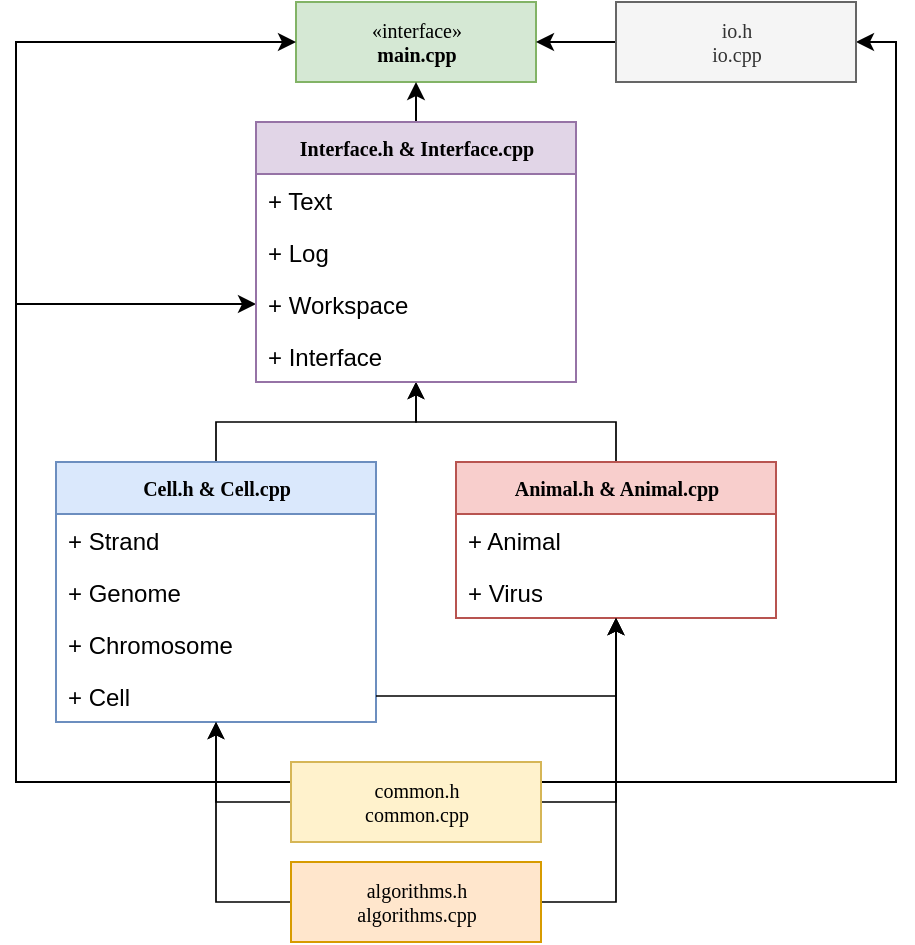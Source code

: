 <mxfile version="20.8.16" type="device"><diagram name="Page-1" id="c4acf3e9-155e-7222-9cf6-157b1a14988f"><mxGraphModel dx="1147" dy="703" grid="1" gridSize="10" guides="1" tooltips="1" connect="1" arrows="1" fold="1" page="1" pageScale="1" pageWidth="850" pageHeight="1100" background="none" math="0" shadow="0"><root><mxCell id="0"/><mxCell id="1" parent="0"/><mxCell id="uU0eDVhorqXpbtZ_4VuR-15" value="" style="edgeStyle=orthogonalEdgeStyle;orthogonalLoop=1;jettySize=auto;html=1;entryX=0.5;entryY=1;entryDx=0;entryDy=0;exitX=0.5;exitY=0;exitDx=0;exitDy=0;jumpStyle=none;strokeWidth=0.85;rounded=0;" parent="1" source="uU0eDVhorqXpbtZ_4VuR-2" target="5MQwT-gOFTOqJSM66xKe-1" edge="1"><mxGeometry relative="1" as="geometry"><mxPoint x="100" y="256" as="sourcePoint"/><mxPoint x="260" y="256" as="targetPoint"/></mxGeometry></mxCell><mxCell id="uU0eDVhorqXpbtZ_4VuR-16" value="" style="edgeStyle=orthogonalEdgeStyle;orthogonalLoop=1;jettySize=auto;html=1;entryX=0.5;entryY=1;entryDx=0;entryDy=0;exitX=0.5;exitY=0;exitDx=0;exitDy=0;jumpStyle=none;strokeWidth=0.85;rounded=0;" parent="1" source="uU0eDVhorqXpbtZ_4VuR-6" target="5MQwT-gOFTOqJSM66xKe-1" edge="1"><mxGeometry x="-0.286" relative="1" as="geometry"><mxPoint x="430" y="246" as="sourcePoint"/><mxPoint as="offset"/><mxPoint x="260" y="256" as="targetPoint"/></mxGeometry></mxCell><mxCell id="uU0eDVhorqXpbtZ_4VuR-1" value="«interface»&lt;br&gt;&lt;b&gt;main.cpp&lt;/b&gt;" style="html=1;rounded=0;shadow=0;comic=0;labelBackgroundColor=none;strokeWidth=1;fontFamily=Verdana;fontSize=10;align=center;fillColor=#d5e8d4;strokeColor=#82b366;" parent="1" vertex="1"><mxGeometry x="200" y="40" width="120" height="40" as="geometry"/></mxCell><mxCell id="uU0eDVhorqXpbtZ_4VuR-2" value="Cell.h &amp;amp; Cell.cpp" style="swimlane;html=1;fontStyle=1;childLayout=stackLayout;horizontal=1;startSize=26;fillColor=#dae8fc;horizontalStack=0;resizeParent=1;resizeLast=0;collapsible=1;marginBottom=0;swimlaneFillColor=#ffffff;rounded=0;shadow=0;comic=0;labelBackgroundColor=none;strokeWidth=1;fontFamily=Verdana;fontSize=10;align=center;strokeColor=#6c8ebf;" parent="1" vertex="1"><mxGeometry x="80" y="270" width="160" height="130" as="geometry"/></mxCell><mxCell id="uU0eDVhorqXpbtZ_4VuR-3" value="+ Strand" style="text;html=1;strokeColor=none;fillColor=none;align=left;verticalAlign=top;spacingLeft=4;spacingRight=4;whiteSpace=wrap;overflow=hidden;rotatable=0;points=[[0,0.5],[1,0.5]];portConstraint=eastwest;" parent="uU0eDVhorqXpbtZ_4VuR-2" vertex="1"><mxGeometry y="26" width="160" height="26" as="geometry"/></mxCell><mxCell id="uU0eDVhorqXpbtZ_4VuR-4" value="+ Genome" style="text;html=1;strokeColor=none;fillColor=none;align=left;verticalAlign=top;spacingLeft=4;spacingRight=4;whiteSpace=wrap;overflow=hidden;rotatable=0;points=[[0,0.5],[1,0.5]];portConstraint=eastwest;" parent="uU0eDVhorqXpbtZ_4VuR-2" vertex="1"><mxGeometry y="52" width="160" height="26" as="geometry"/></mxCell><mxCell id="uU0eDVhorqXpbtZ_4VuR-5" value="+ Chromosome" style="text;html=1;strokeColor=none;fillColor=none;align=left;verticalAlign=top;spacingLeft=4;spacingRight=4;whiteSpace=wrap;overflow=hidden;rotatable=0;points=[[0,0.5],[1,0.5]];portConstraint=eastwest;" parent="uU0eDVhorqXpbtZ_4VuR-2" vertex="1"><mxGeometry y="78" width="160" height="26" as="geometry"/></mxCell><mxCell id="uU0eDVhorqXpbtZ_4VuR-10" value="+ Cell" style="text;html=1;strokeColor=none;fillColor=none;align=left;verticalAlign=top;spacingLeft=4;spacingRight=4;whiteSpace=wrap;overflow=hidden;rotatable=0;points=[[0,0.5],[1,0.5]];portConstraint=eastwest;" parent="uU0eDVhorqXpbtZ_4VuR-2" vertex="1"><mxGeometry y="104" width="160" height="26" as="geometry"/></mxCell><mxCell id="uU0eDVhorqXpbtZ_4VuR-6" value="Animal.h &amp;amp; Animal.cpp" style="swimlane;html=1;fontStyle=1;childLayout=stackLayout;horizontal=1;startSize=26;fillColor=#f8cecc;horizontalStack=0;resizeParent=1;resizeLast=0;collapsible=1;marginBottom=0;swimlaneFillColor=#ffffff;rounded=0;shadow=0;comic=0;labelBackgroundColor=none;strokeWidth=1;fontFamily=Verdana;fontSize=10;align=center;strokeColor=#b85450;" parent="1" vertex="1"><mxGeometry x="280" y="270" width="160" height="78" as="geometry"/></mxCell><mxCell id="uU0eDVhorqXpbtZ_4VuR-7" value="+ Animal" style="text;html=1;strokeColor=none;fillColor=none;align=left;verticalAlign=top;spacingLeft=4;spacingRight=4;whiteSpace=wrap;overflow=hidden;rotatable=0;points=[[0,0.5],[1,0.5]];portConstraint=eastwest;" parent="uU0eDVhorqXpbtZ_4VuR-6" vertex="1"><mxGeometry y="26" width="160" height="26" as="geometry"/></mxCell><mxCell id="uU0eDVhorqXpbtZ_4VuR-8" value="+ Virus" style="text;html=1;strokeColor=none;fillColor=none;align=left;verticalAlign=top;spacingLeft=4;spacingRight=4;whiteSpace=wrap;overflow=hidden;rotatable=0;points=[[0,0.5],[1,0.5]];portConstraint=eastwest;" parent="uU0eDVhorqXpbtZ_4VuR-6" vertex="1"><mxGeometry y="52" width="160" height="26" as="geometry"/></mxCell><mxCell id="Hz0l_R8cV93yEX7eQslw-1" value="" style="edgeStyle=orthogonalEdgeStyle;orthogonalLoop=1;jettySize=auto;html=1;entryX=0.5;entryY=1;entryDx=0;entryDy=0;exitX=0;exitY=0.5;exitDx=0;exitDy=0;jumpStyle=none;strokeWidth=0.85;rounded=0;" parent="1" source="BreNQMKlhv0MRqONsoOq-5" target="uU0eDVhorqXpbtZ_4VuR-2" edge="1"><mxGeometry x="0.529" relative="1" as="geometry"><mxPoint as="offset"/></mxGeometry></mxCell><mxCell id="bkcgRC_EMpaa0eBvUq9L-3" value="" style="edgeStyle=orthogonalEdgeStyle;orthogonalLoop=1;jettySize=auto;html=1;entryX=0.5;entryY=1;entryDx=0;entryDy=0;exitX=1;exitY=0.5;exitDx=0;exitDy=0;jumpStyle=none;strokeWidth=0.85;rounded=0;" parent="1" source="BreNQMKlhv0MRqONsoOq-5" target="uU0eDVhorqXpbtZ_4VuR-6" edge="1"><mxGeometry relative="1" as="geometry"/></mxCell><mxCell id="5MQwT-gOFTOqJSM66xKe-24" style="edgeStyle=orthogonalEdgeStyle;rounded=0;orthogonalLoop=1;jettySize=auto;html=1;entryX=1;entryY=0.5;entryDx=0;entryDy=0;fontColor=#B3B3B3;" parent="1" source="BreNQMKlhv0MRqONsoOq-5" target="5MQwT-gOFTOqJSM66xKe-14" edge="1"><mxGeometry relative="1" as="geometry"><Array as="points"><mxPoint x="500" y="430"/><mxPoint x="500" y="60"/></Array></mxGeometry></mxCell><mxCell id="5MQwT-gOFTOqJSM66xKe-25" style="edgeStyle=orthogonalEdgeStyle;rounded=0;orthogonalLoop=1;jettySize=auto;html=1;exitX=0;exitY=0.25;exitDx=0;exitDy=0;entryX=0;entryY=0.5;entryDx=0;entryDy=0;fontColor=#B3B3B3;" parent="1" source="BreNQMKlhv0MRqONsoOq-5" target="5MQwT-gOFTOqJSM66xKe-5" edge="1"><mxGeometry relative="1" as="geometry"><Array as="points"><mxPoint x="60" y="430"/><mxPoint x="60" y="191"/></Array></mxGeometry></mxCell><mxCell id="3FkHiFePsLt7z1ExQbSf-1" style="edgeStyle=orthogonalEdgeStyle;rounded=0;orthogonalLoop=1;jettySize=auto;html=1;exitX=0;exitY=0.25;exitDx=0;exitDy=0;entryX=0;entryY=0.5;entryDx=0;entryDy=0;" edge="1" parent="1" source="BreNQMKlhv0MRqONsoOq-5" target="uU0eDVhorqXpbtZ_4VuR-1"><mxGeometry relative="1" as="geometry"><Array as="points"><mxPoint x="60" y="430"/><mxPoint x="60" y="60"/></Array></mxGeometry></mxCell><mxCell id="BreNQMKlhv0MRqONsoOq-5" value="&lt;span style=&quot;font-weight: normal;&quot;&gt;common.h&lt;br&gt;common.cpp&lt;/span&gt;" style="html=1;rounded=0;shadow=0;comic=0;labelBackgroundColor=none;strokeWidth=1;fontFamily=Verdana;fontSize=10;align=center;fillColor=#fff2cc;strokeColor=#d6b656;fontStyle=1" parent="1" vertex="1"><mxGeometry x="197.5" y="420" width="125" height="40" as="geometry"/></mxCell><mxCell id="dxGSZ4JgsD89DS2MDtVa-7" value="" style="edgeStyle=orthogonalEdgeStyle;orthogonalLoop=1;jettySize=auto;html=1;exitX=1;exitY=0.5;exitDx=0;exitDy=0;entryX=0.5;entryY=1;entryDx=0;entryDy=0;jumpStyle=none;strokeWidth=0.85;rounded=0;" parent="1" source="uU0eDVhorqXpbtZ_4VuR-10" target="uU0eDVhorqXpbtZ_4VuR-6" edge="1"><mxGeometry relative="1" as="geometry"><mxPoint x="300" y="370" as="targetPoint"/></mxGeometry></mxCell><mxCell id="bkcgRC_EMpaa0eBvUq9L-5" value="" style="edgeStyle=orthogonalEdgeStyle;orthogonalLoop=1;jettySize=auto;html=1;entryX=0.5;entryY=1;entryDx=0;entryDy=0;exitX=0;exitY=0.5;exitDx=0;exitDy=0;jumpStyle=none;strokeWidth=0.85;rounded=0;" parent="1" source="bkcgRC_EMpaa0eBvUq9L-1" target="uU0eDVhorqXpbtZ_4VuR-2" edge="1"><mxGeometry relative="1" as="geometry"/></mxCell><mxCell id="bkcgRC_EMpaa0eBvUq9L-10" style="edgeStyle=orthogonalEdgeStyle;orthogonalLoop=1;jettySize=auto;html=1;entryX=0.5;entryY=1;entryDx=0;entryDy=0;exitX=1;exitY=0.5;exitDx=0;exitDy=0;jumpStyle=none;strokeWidth=0.85;rounded=0;" parent="1" source="bkcgRC_EMpaa0eBvUq9L-1" target="uU0eDVhorqXpbtZ_4VuR-6" edge="1"><mxGeometry relative="1" as="geometry"/></mxCell><mxCell id="bkcgRC_EMpaa0eBvUq9L-1" value="algorithms.h&lt;br&gt;&lt;span style=&quot;border-color: var(--border-color);&quot;&gt;algorithms&lt;/span&gt;.cpp" style="html=1;rounded=0;shadow=0;comic=0;labelBackgroundColor=none;strokeWidth=1;fontFamily=Verdana;fontSize=10;align=center;fillColor=#ffe6cc;strokeColor=#d79b00;" parent="1" vertex="1"><mxGeometry x="197.5" y="470" width="125" height="40" as="geometry"/></mxCell><mxCell id="5MQwT-gOFTOqJSM66xKe-7" style="edgeStyle=orthogonalEdgeStyle;rounded=1;orthogonalLoop=1;jettySize=auto;html=1;exitX=0.5;exitY=0;exitDx=0;exitDy=0;entryX=0.5;entryY=1;entryDx=0;entryDy=0;" parent="1" source="5MQwT-gOFTOqJSM66xKe-1" target="uU0eDVhorqXpbtZ_4VuR-1" edge="1"><mxGeometry relative="1" as="geometry"/></mxCell><mxCell id="5MQwT-gOFTOqJSM66xKe-1" value="Interface.h &amp;amp; Interface.cpp" style="swimlane;html=1;fontStyle=1;childLayout=stackLayout;horizontal=1;startSize=26;fillColor=#e1d5e7;horizontalStack=0;resizeParent=1;resizeLast=0;collapsible=1;marginBottom=0;swimlaneFillColor=#ffffff;rounded=0;shadow=0;comic=0;labelBackgroundColor=none;strokeWidth=1;fontFamily=Verdana;fontSize=10;align=center;strokeColor=#9673a6;" parent="1" vertex="1"><mxGeometry x="180" y="100" width="160" height="130" as="geometry"/></mxCell><mxCell id="5MQwT-gOFTOqJSM66xKe-3" value="+ Text" style="text;html=1;strokeColor=none;fillColor=none;align=left;verticalAlign=top;spacingLeft=4;spacingRight=4;whiteSpace=wrap;overflow=hidden;rotatable=0;points=[[0,0.5],[1,0.5]];portConstraint=eastwest;" parent="5MQwT-gOFTOqJSM66xKe-1" vertex="1"><mxGeometry y="26" width="160" height="26" as="geometry"/></mxCell><mxCell id="5MQwT-gOFTOqJSM66xKe-4" value="+ Log" style="text;html=1;strokeColor=none;fillColor=none;align=left;verticalAlign=top;spacingLeft=4;spacingRight=4;whiteSpace=wrap;overflow=hidden;rotatable=0;points=[[0,0.5],[1,0.5]];portConstraint=eastwest;" parent="5MQwT-gOFTOqJSM66xKe-1" vertex="1"><mxGeometry y="52" width="160" height="26" as="geometry"/></mxCell><mxCell id="5MQwT-gOFTOqJSM66xKe-5" value="+ Workspace" style="text;html=1;strokeColor=none;fillColor=none;align=left;verticalAlign=top;spacingLeft=4;spacingRight=4;whiteSpace=wrap;overflow=hidden;rotatable=0;points=[[0,0.5],[1,0.5]];portConstraint=eastwest;" parent="5MQwT-gOFTOqJSM66xKe-1" vertex="1"><mxGeometry y="78" width="160" height="26" as="geometry"/></mxCell><mxCell id="5MQwT-gOFTOqJSM66xKe-6" value="+ Interface" style="text;html=1;strokeColor=none;fillColor=none;align=left;verticalAlign=top;spacingLeft=4;spacingRight=4;whiteSpace=wrap;overflow=hidden;rotatable=0;points=[[0,0.5],[1,0.5]];portConstraint=eastwest;" parent="5MQwT-gOFTOqJSM66xKe-1" vertex="1"><mxGeometry y="104" width="160" height="26" as="geometry"/></mxCell><mxCell id="5MQwT-gOFTOqJSM66xKe-15" style="edgeStyle=orthogonalEdgeStyle;orthogonalLoop=1;jettySize=auto;html=1;entryX=1;entryY=0.5;entryDx=0;entryDy=0;rounded=0;" parent="1" source="5MQwT-gOFTOqJSM66xKe-14" target="uU0eDVhorqXpbtZ_4VuR-1" edge="1"><mxGeometry relative="1" as="geometry"/></mxCell><mxCell id="5MQwT-gOFTOqJSM66xKe-14" value="&lt;span style=&quot;font-weight: normal;&quot;&gt;io.h&lt;br&gt;io.cpp&lt;/span&gt;" style="html=1;rounded=0;shadow=0;comic=0;labelBackgroundColor=none;strokeWidth=1;fontFamily=Verdana;fontSize=10;align=center;fillColor=#f5f5f5;strokeColor=#666666;fontStyle=1;fontColor=#333333;" parent="1" vertex="1"><mxGeometry x="360" y="40" width="120" height="40" as="geometry"/></mxCell></root></mxGraphModel></diagram></mxfile>